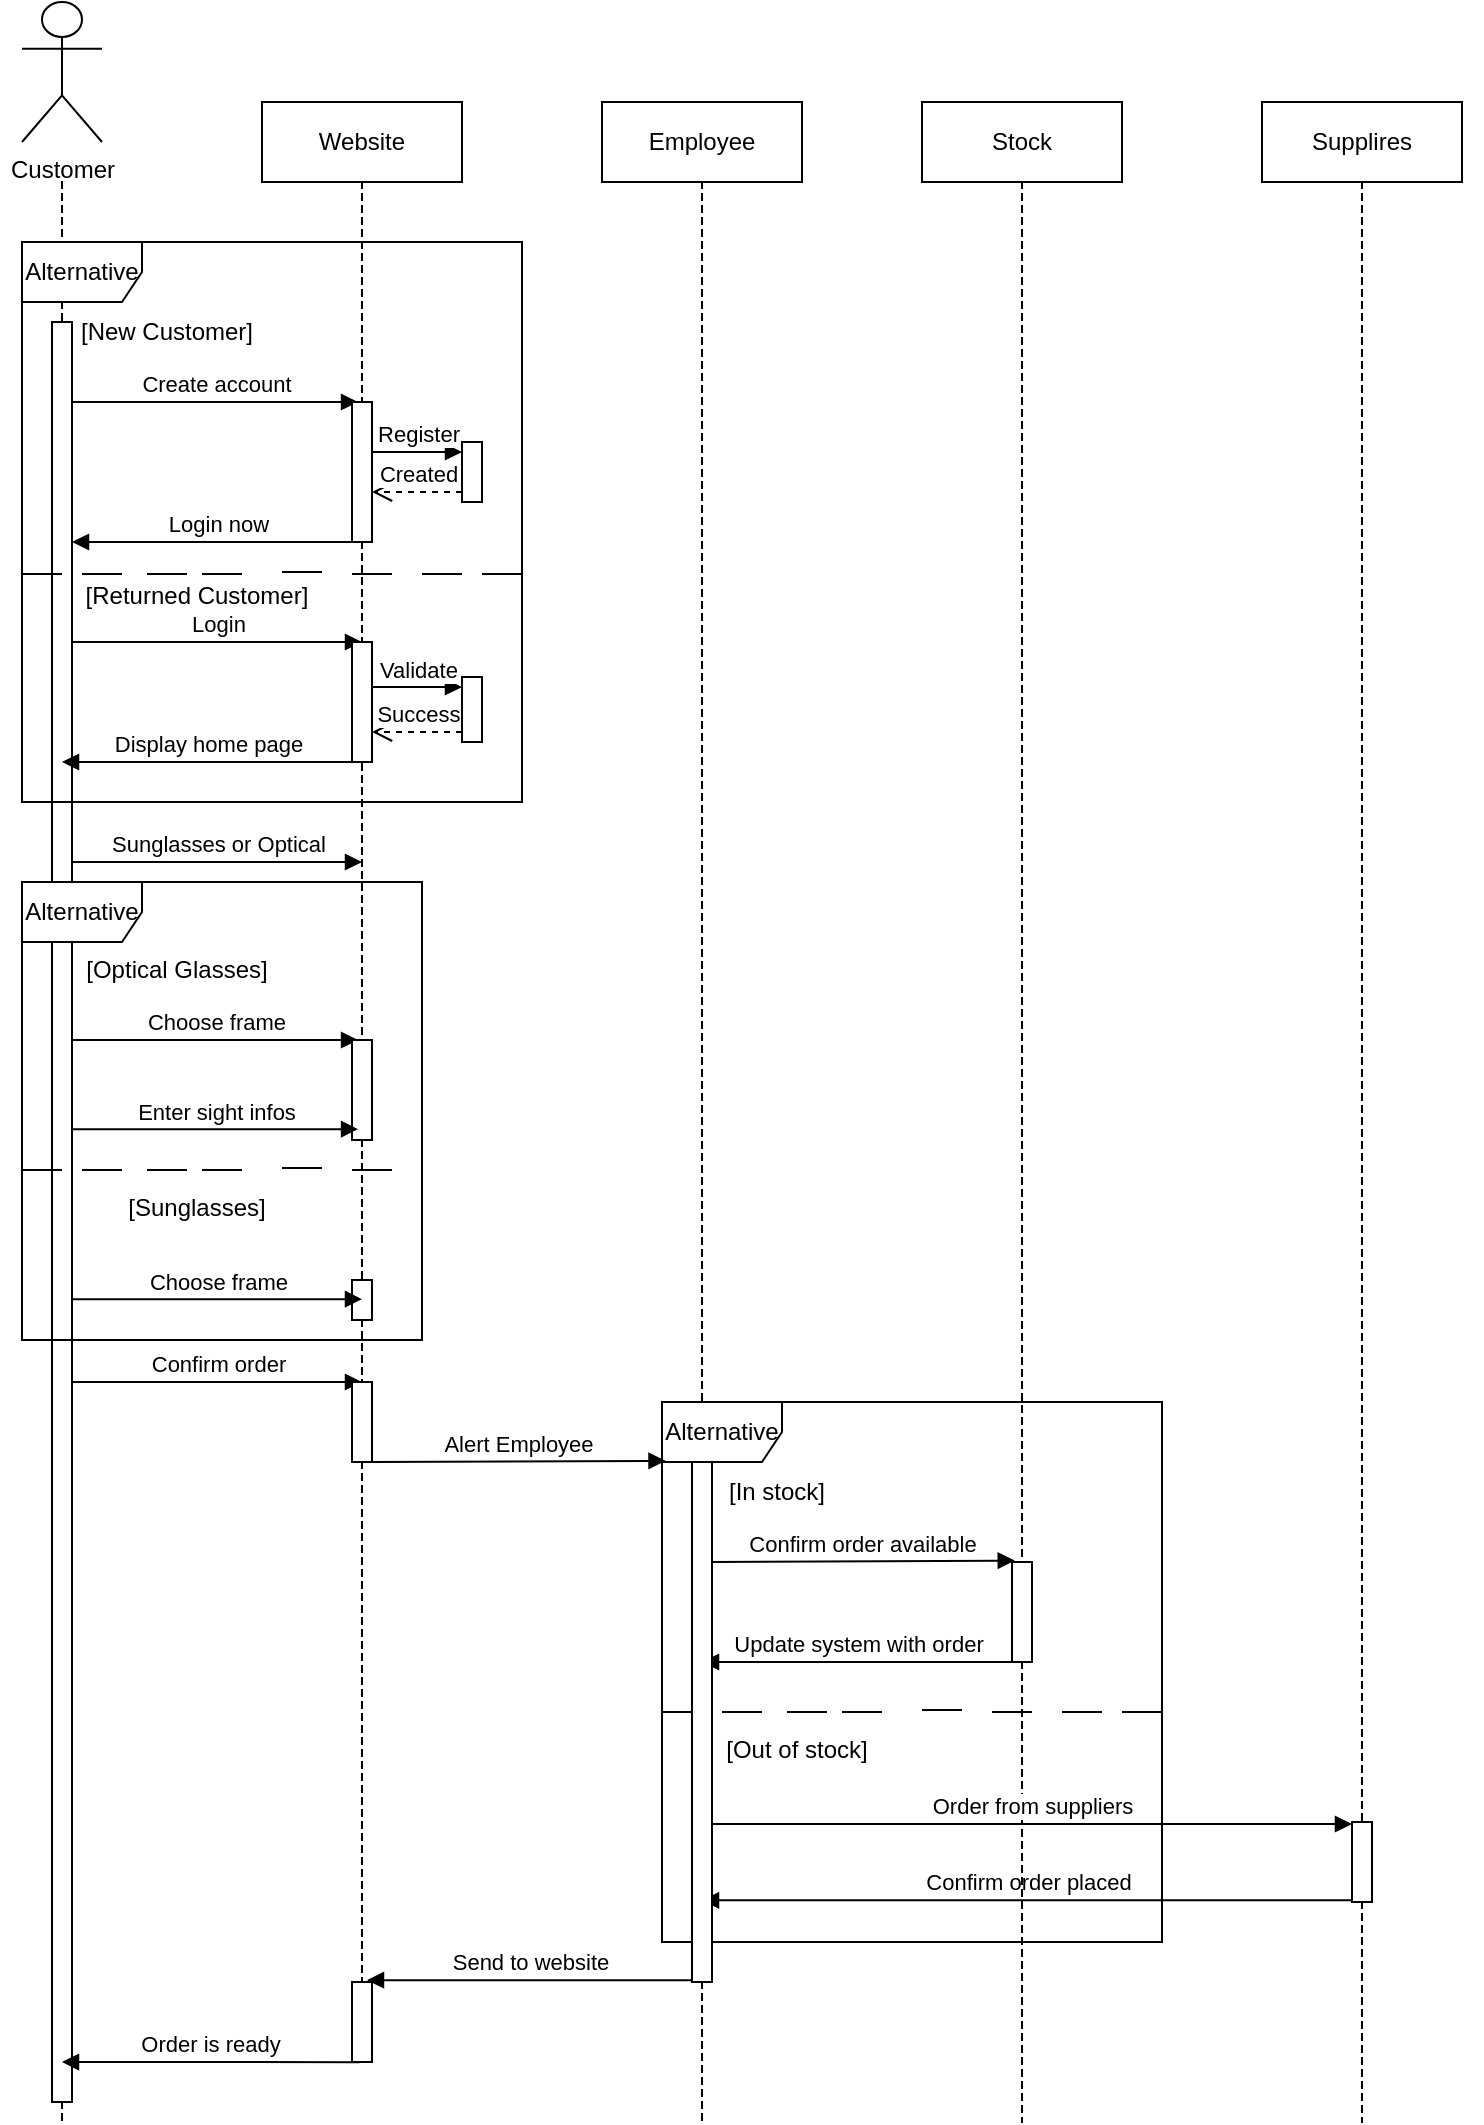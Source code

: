 <mxfile version="24.0.2" type="github">
  <diagram name="Page-1" id="s389JHU22pq62tvGNz7s">
    <mxGraphModel dx="1424" dy="772" grid="1" gridSize="10" guides="1" tooltips="1" connect="1" arrows="1" fold="1" page="1" pageScale="1" pageWidth="850" pageHeight="1100" math="0" shadow="0">
      <root>
        <mxCell id="0" />
        <mxCell id="1" parent="0" />
        <mxCell id="NwadczwcxvRFiEC0I1xU-1" value="Customer" style="shape=umlActor;verticalLabelPosition=bottom;verticalAlign=top;html=1;outlineConnect=0;" vertex="1" parent="1">
          <mxGeometry x="60" y="30" width="40" height="70" as="geometry" />
        </mxCell>
        <mxCell id="NwadczwcxvRFiEC0I1xU-6" value="Website" style="rounded=0;whiteSpace=wrap;html=1;" vertex="1" parent="1">
          <mxGeometry x="180" y="80" width="100" height="40" as="geometry" />
        </mxCell>
        <mxCell id="NwadczwcxvRFiEC0I1xU-7" value="Employee" style="rounded=0;whiteSpace=wrap;html=1;" vertex="1" parent="1">
          <mxGeometry x="350" y="80" width="100" height="40" as="geometry" />
        </mxCell>
        <mxCell id="NwadczwcxvRFiEC0I1xU-9" value="Stock" style="rounded=0;whiteSpace=wrap;html=1;" vertex="1" parent="1">
          <mxGeometry x="510" y="80" width="100" height="40" as="geometry" />
        </mxCell>
        <mxCell id="NwadczwcxvRFiEC0I1xU-12" value="&lt;div&gt;Supplires&lt;/div&gt;" style="rounded=0;whiteSpace=wrap;html=1;" vertex="1" parent="1">
          <mxGeometry x="680" y="80" width="100" height="40" as="geometry" />
        </mxCell>
        <mxCell id="NwadczwcxvRFiEC0I1xU-15" value="" style="shape=partialRectangle;fillColor=none;align=left;verticalAlign=middle;strokeColor=none;spacingLeft=34;rotatable=0;points=[[0,0.5],[1,0.5]];portConstraint=eastwest;dropTarget=0;" vertex="1" parent="1">
          <mxGeometry x="50" y="120" width="90" height="70" as="geometry" />
        </mxCell>
        <mxCell id="NwadczwcxvRFiEC0I1xU-16" value="" style="shape=partialRectangle;top=0;left=0;bottom=0;fillColor=none;stokeWidth=1;dashed=1;align=left;verticalAlign=middle;spacingLeft=4;spacingRight=4;overflow=hidden;rotatable=0;points=[];portConstraint=eastwest;part=1;" vertex="1" connectable="0" parent="NwadczwcxvRFiEC0I1xU-15">
          <mxGeometry width="30" height="70" as="geometry" />
        </mxCell>
        <mxCell id="NwadczwcxvRFiEC0I1xU-17" value="" style="html=1;points=[[0,0,0,0,5],[0,1,0,0,-5],[1,0,0,0,5],[1,1,0,0,-5]];perimeter=orthogonalPerimeter;outlineConnect=0;targetShapes=umlLifeline;portConstraint=eastwest;newEdgeStyle={&quot;curved&quot;:0,&quot;rounded&quot;:0};" vertex="1" parent="1">
          <mxGeometry x="75" y="190" width="10" height="890" as="geometry" />
        </mxCell>
        <mxCell id="NwadczwcxvRFiEC0I1xU-19" value="" style="shape=partialRectangle;fillColor=none;align=left;verticalAlign=middle;strokeColor=none;spacingLeft=34;rotatable=0;points=[[0,0.5],[1,0.5]];portConstraint=eastwest;dropTarget=0;" vertex="1" parent="1">
          <mxGeometry x="50" y="1080" width="90" height="10" as="geometry" />
        </mxCell>
        <mxCell id="NwadczwcxvRFiEC0I1xU-20" value="" style="shape=partialRectangle;top=0;left=0;bottom=0;fillColor=none;stokeWidth=1;dashed=1;align=left;verticalAlign=middle;spacingLeft=4;spacingRight=4;overflow=hidden;rotatable=0;points=[];portConstraint=eastwest;part=1;" vertex="1" connectable="0" parent="NwadczwcxvRFiEC0I1xU-19">
          <mxGeometry width="30" height="10" as="geometry" />
        </mxCell>
        <mxCell id="NwadczwcxvRFiEC0I1xU-21" value="" style="shape=partialRectangle;fillColor=none;align=left;verticalAlign=middle;strokeColor=none;spacingLeft=34;rotatable=0;points=[[0,0.5],[1,0.5]];portConstraint=eastwest;dropTarget=0;" vertex="1" parent="1">
          <mxGeometry x="200" y="120" width="90" height="110" as="geometry" />
        </mxCell>
        <mxCell id="NwadczwcxvRFiEC0I1xU-22" value="" style="shape=partialRectangle;top=0;left=0;bottom=0;fillColor=none;stokeWidth=1;dashed=1;align=left;verticalAlign=middle;spacingLeft=4;spacingRight=4;overflow=hidden;rotatable=0;points=[];portConstraint=eastwest;part=1;" vertex="1" connectable="0" parent="NwadczwcxvRFiEC0I1xU-21">
          <mxGeometry width="30" height="110" as="geometry" />
        </mxCell>
        <mxCell id="NwadczwcxvRFiEC0I1xU-26" value="Alternative" style="shape=umlFrame;whiteSpace=wrap;html=1;pointerEvents=0;" vertex="1" parent="1">
          <mxGeometry x="60" y="150" width="250" height="280" as="geometry" />
        </mxCell>
        <mxCell id="NwadczwcxvRFiEC0I1xU-28" value="Create account" style="html=1;verticalAlign=bottom;endArrow=block;curved=0;rounded=0;entryX=0.367;entryY=1;entryDx=0;entryDy=0;entryPerimeter=0;" edge="1" parent="1">
          <mxGeometry width="80" relative="1" as="geometry">
            <mxPoint x="85" y="230" as="sourcePoint" />
            <mxPoint x="228.03" y="230" as="targetPoint" />
          </mxGeometry>
        </mxCell>
        <mxCell id="NwadczwcxvRFiEC0I1xU-29" value="" style="html=1;points=[[0,0,0,0,5],[0,1,0,0,-5],[1,0,0,0,5],[1,1,0,0,-5]];perimeter=orthogonalPerimeter;outlineConnect=0;targetShapes=umlLifeline;portConstraint=eastwest;newEdgeStyle={&quot;curved&quot;:0,&quot;rounded&quot;:0};" vertex="1" parent="1">
          <mxGeometry x="225" y="230" width="10" height="70" as="geometry" />
        </mxCell>
        <mxCell id="NwadczwcxvRFiEC0I1xU-30" value="Login now" style="html=1;verticalAlign=bottom;endArrow=block;curved=0;rounded=0;" edge="1" parent="1">
          <mxGeometry width="80" relative="1" as="geometry">
            <mxPoint x="230" y="300" as="sourcePoint" />
            <mxPoint x="85" y="300" as="targetPoint" />
          </mxGeometry>
        </mxCell>
        <mxCell id="NwadczwcxvRFiEC0I1xU-31" value="" style="html=1;points=[[0,0,0,0,5],[0,1,0,0,-5],[1,0,0,0,5],[1,1,0,0,-5]];perimeter=orthogonalPerimeter;outlineConnect=0;targetShapes=umlLifeline;portConstraint=eastwest;newEdgeStyle={&quot;curved&quot;:0,&quot;rounded&quot;:0};" vertex="1" parent="1">
          <mxGeometry x="280" y="250" width="10" height="30" as="geometry" />
        </mxCell>
        <mxCell id="NwadczwcxvRFiEC0I1xU-32" value="Register" style="html=1;verticalAlign=bottom;endArrow=block;curved=0;rounded=0;entryX=0;entryY=0;entryDx=0;entryDy=5;" edge="1" target="NwadczwcxvRFiEC0I1xU-31" parent="1" source="NwadczwcxvRFiEC0I1xU-29">
          <mxGeometry relative="1" as="geometry">
            <mxPoint x="230" y="240" as="sourcePoint" />
          </mxGeometry>
        </mxCell>
        <mxCell id="NwadczwcxvRFiEC0I1xU-33" value="Created" style="html=1;verticalAlign=bottom;endArrow=open;dashed=1;endSize=8;curved=0;rounded=0;exitX=0;exitY=1;exitDx=0;exitDy=-5;" edge="1" source="NwadczwcxvRFiEC0I1xU-31" parent="1" target="NwadczwcxvRFiEC0I1xU-29">
          <mxGeometry relative="1" as="geometry">
            <mxPoint x="230" y="310" as="targetPoint" />
          </mxGeometry>
        </mxCell>
        <mxCell id="NwadczwcxvRFiEC0I1xU-40" value="[New Customer]" style="text;html=1;align=center;verticalAlign=middle;whiteSpace=wrap;rounded=0;" vertex="1" parent="1">
          <mxGeometry x="85" y="180" width="95" height="30" as="geometry" />
        </mxCell>
        <mxCell id="NwadczwcxvRFiEC0I1xU-41" value="[Returned Customer]" style="text;html=1;align=center;verticalAlign=middle;whiteSpace=wrap;rounded=0;" vertex="1" parent="1">
          <mxGeometry x="85" y="312" width="125" height="30" as="geometry" />
        </mxCell>
        <mxCell id="NwadczwcxvRFiEC0I1xU-43" value="Login" style="html=1;verticalAlign=bottom;endArrow=block;curved=0;rounded=0;" edge="1" parent="1">
          <mxGeometry width="80" relative="1" as="geometry">
            <mxPoint x="85" y="350" as="sourcePoint" />
            <mxPoint x="230" y="350" as="targetPoint" />
          </mxGeometry>
        </mxCell>
        <mxCell id="NwadczwcxvRFiEC0I1xU-44" value="" style="html=1;points=[[0,0,0,0,5],[0,1,0,0,-5],[1,0,0,0,5],[1,1,0,0,-5]];perimeter=orthogonalPerimeter;outlineConnect=0;targetShapes=umlLifeline;portConstraint=eastwest;newEdgeStyle={&quot;curved&quot;:0,&quot;rounded&quot;:0};" vertex="1" parent="1">
          <mxGeometry x="225" y="350" width="10" height="60" as="geometry" />
        </mxCell>
        <mxCell id="NwadczwcxvRFiEC0I1xU-46" value="Display home page" style="html=1;verticalAlign=bottom;endArrow=block;curved=0;rounded=0;" edge="1" parent="1">
          <mxGeometry width="80" relative="1" as="geometry">
            <mxPoint x="225" y="410" as="sourcePoint" />
            <mxPoint x="80" y="410" as="targetPoint" />
          </mxGeometry>
        </mxCell>
        <mxCell id="NwadczwcxvRFiEC0I1xU-48" value="" style="html=1;points=[[0,0,0,0,5],[0,1,0,0,-5],[1,0,0,0,5],[1,1,0,0,-5]];perimeter=orthogonalPerimeter;outlineConnect=0;targetShapes=umlLifeline;portConstraint=eastwest;newEdgeStyle={&quot;curved&quot;:0,&quot;rounded&quot;:0};" vertex="1" parent="1">
          <mxGeometry x="280" y="367.5" width="10" height="32.5" as="geometry" />
        </mxCell>
        <mxCell id="NwadczwcxvRFiEC0I1xU-49" value="Validate" style="html=1;verticalAlign=bottom;endArrow=block;curved=0;rounded=0;entryX=0;entryY=0;entryDx=0;entryDy=5;" edge="1" target="NwadczwcxvRFiEC0I1xU-48" parent="1" source="NwadczwcxvRFiEC0I1xU-44">
          <mxGeometry relative="1" as="geometry">
            <mxPoint x="240" y="420" as="sourcePoint" />
          </mxGeometry>
        </mxCell>
        <mxCell id="NwadczwcxvRFiEC0I1xU-50" value="Success" style="html=1;verticalAlign=bottom;endArrow=open;dashed=1;endSize=8;curved=0;rounded=0;exitX=0;exitY=1;exitDx=0;exitDy=-5;" edge="1" source="NwadczwcxvRFiEC0I1xU-48" parent="1" target="NwadczwcxvRFiEC0I1xU-44">
          <mxGeometry relative="1" as="geometry">
            <mxPoint x="230" y="490" as="targetPoint" />
          </mxGeometry>
        </mxCell>
        <mxCell id="NwadczwcxvRFiEC0I1xU-51" value="" style="shape=partialRectangle;fillColor=none;align=left;verticalAlign=middle;strokeColor=none;spacingLeft=34;rotatable=0;points=[[0,0.5],[1,0.5]];portConstraint=eastwest;dropTarget=0;" vertex="1" parent="1">
          <mxGeometry x="200" y="300" width="90" height="50" as="geometry" />
        </mxCell>
        <mxCell id="NwadczwcxvRFiEC0I1xU-52" value="" style="shape=partialRectangle;top=0;left=0;bottom=0;fillColor=none;stokeWidth=1;dashed=1;align=left;verticalAlign=middle;spacingLeft=4;spacingRight=4;overflow=hidden;rotatable=0;points=[];portConstraint=eastwest;part=1;" vertex="1" connectable="0" parent="NwadczwcxvRFiEC0I1xU-51">
          <mxGeometry width="30" height="50" as="geometry" />
        </mxCell>
        <mxCell id="NwadczwcxvRFiEC0I1xU-53" value="" style="shape=partialRectangle;fillColor=none;align=left;verticalAlign=middle;strokeColor=none;spacingLeft=34;rotatable=0;points=[[0,0.5],[1,0.5]];portConstraint=eastwest;dropTarget=0;" vertex="1" parent="1">
          <mxGeometry x="200" y="411" width="90" height="150" as="geometry" />
        </mxCell>
        <mxCell id="NwadczwcxvRFiEC0I1xU-54" value="" style="shape=partialRectangle;top=0;left=0;bottom=0;fillColor=none;stokeWidth=1;dashed=1;align=left;verticalAlign=middle;spacingLeft=4;spacingRight=4;overflow=hidden;rotatable=0;points=[];portConstraint=eastwest;part=1;" vertex="1" connectable="0" parent="NwadczwcxvRFiEC0I1xU-53">
          <mxGeometry width="30" height="150" as="geometry" />
        </mxCell>
        <mxCell id="NwadczwcxvRFiEC0I1xU-55" value="" style="line;strokeWidth=1;fillColor=none;align=left;verticalAlign=middle;spacingTop=-1;spacingLeft=3;spacingRight=3;rotatable=0;labelPosition=right;points=[];portConstraint=eastwest;strokeColor=inherit;" vertex="1" parent="1">
          <mxGeometry x="60" y="312" width="20" height="8" as="geometry" />
        </mxCell>
        <mxCell id="NwadczwcxvRFiEC0I1xU-58" value="" style="line;strokeWidth=1;fillColor=none;align=left;verticalAlign=middle;spacingTop=-1;spacingLeft=3;spacingRight=3;rotatable=0;labelPosition=right;points=[];portConstraint=eastwest;strokeColor=inherit;" vertex="1" parent="1">
          <mxGeometry x="90" y="312" width="20" height="8" as="geometry" />
        </mxCell>
        <mxCell id="NwadczwcxvRFiEC0I1xU-60" value="" style="line;strokeWidth=1;fillColor=none;align=left;verticalAlign=middle;spacingTop=-1;spacingLeft=3;spacingRight=3;rotatable=0;labelPosition=right;points=[];portConstraint=eastwest;strokeColor=inherit;" vertex="1" parent="1">
          <mxGeometry x="122.5" y="312" width="20" height="8" as="geometry" />
        </mxCell>
        <mxCell id="NwadczwcxvRFiEC0I1xU-61" value="" style="line;strokeWidth=1;fillColor=none;align=left;verticalAlign=middle;spacingTop=-1;spacingLeft=3;spacingRight=3;rotatable=0;labelPosition=right;points=[];portConstraint=eastwest;strokeColor=inherit;" vertex="1" parent="1">
          <mxGeometry x="150" y="312" width="20" height="8" as="geometry" />
        </mxCell>
        <mxCell id="NwadczwcxvRFiEC0I1xU-62" value="" style="line;strokeWidth=1;fillColor=none;align=left;verticalAlign=middle;spacingTop=-1;spacingLeft=3;spacingRight=3;rotatable=0;labelPosition=right;points=[];portConstraint=eastwest;strokeColor=inherit;" vertex="1" parent="1">
          <mxGeometry x="225" y="312" width="20" height="8" as="geometry" />
        </mxCell>
        <mxCell id="NwadczwcxvRFiEC0I1xU-63" value="" style="line;strokeWidth=1;fillColor=none;align=left;verticalAlign=middle;spacingTop=-1;spacingLeft=3;spacingRight=3;rotatable=0;labelPosition=right;points=[];portConstraint=eastwest;strokeColor=inherit;" vertex="1" parent="1">
          <mxGeometry x="190" y="311" width="20" height="8" as="geometry" />
        </mxCell>
        <mxCell id="NwadczwcxvRFiEC0I1xU-64" value="" style="line;strokeWidth=1;fillColor=none;align=left;verticalAlign=middle;spacingTop=-1;spacingLeft=3;spacingRight=3;rotatable=0;labelPosition=right;points=[];portConstraint=eastwest;strokeColor=inherit;" vertex="1" parent="1">
          <mxGeometry x="260" y="312" width="20" height="8" as="geometry" />
        </mxCell>
        <mxCell id="NwadczwcxvRFiEC0I1xU-65" value="" style="line;strokeWidth=1;fillColor=none;align=left;verticalAlign=middle;spacingTop=-1;spacingLeft=3;spacingRight=3;rotatable=0;labelPosition=right;points=[];portConstraint=eastwest;strokeColor=inherit;" vertex="1" parent="1">
          <mxGeometry x="290" y="312" width="20" height="8" as="geometry" />
        </mxCell>
        <mxCell id="NwadczwcxvRFiEC0I1xU-66" value="Alternative" style="shape=umlFrame;whiteSpace=wrap;html=1;pointerEvents=0;" vertex="1" parent="1">
          <mxGeometry x="60" y="470" width="200" height="229" as="geometry" />
        </mxCell>
        <mxCell id="NwadczwcxvRFiEC0I1xU-67" value="Choose frame" style="html=1;verticalAlign=bottom;endArrow=block;curved=0;rounded=0;entryX=0.367;entryY=1;entryDx=0;entryDy=0;entryPerimeter=0;" edge="1" parent="1">
          <mxGeometry width="80" relative="1" as="geometry">
            <mxPoint x="85" y="549" as="sourcePoint" />
            <mxPoint x="228.03" y="549" as="targetPoint" />
          </mxGeometry>
        </mxCell>
        <mxCell id="NwadczwcxvRFiEC0I1xU-68" value="" style="html=1;points=[[0,0,0,0,5],[0,1,0,0,-5],[1,0,0,0,5],[1,1,0,0,-5]];perimeter=orthogonalPerimeter;outlineConnect=0;targetShapes=umlLifeline;portConstraint=eastwest;newEdgeStyle={&quot;curved&quot;:0,&quot;rounded&quot;:0};" vertex="1" parent="1">
          <mxGeometry x="225" y="549" width="10" height="50" as="geometry" />
        </mxCell>
        <mxCell id="NwadczwcxvRFiEC0I1xU-73" value="[Optical Glasses]" style="text;html=1;align=center;verticalAlign=middle;whiteSpace=wrap;rounded=0;" vertex="1" parent="1">
          <mxGeometry x="85" y="499" width="105" height="30" as="geometry" />
        </mxCell>
        <mxCell id="NwadczwcxvRFiEC0I1xU-74" value="[Sunglasses]" style="text;html=1;align=center;verticalAlign=middle;whiteSpace=wrap;rounded=0;" vertex="1" parent="1">
          <mxGeometry x="85" y="618" width="125" height="30" as="geometry" />
        </mxCell>
        <mxCell id="NwadczwcxvRFiEC0I1xU-75" value="Confirm order" style="html=1;verticalAlign=bottom;endArrow=block;curved=0;rounded=0;" edge="1" parent="1">
          <mxGeometry width="80" relative="1" as="geometry">
            <mxPoint x="85" y="720" as="sourcePoint" />
            <mxPoint x="230" y="720" as="targetPoint" />
          </mxGeometry>
        </mxCell>
        <mxCell id="NwadczwcxvRFiEC0I1xU-76" value="" style="html=1;points=[[0,0,0,0,5],[0,1,0,0,-5],[1,0,0,0,5],[1,1,0,0,-5]];perimeter=orthogonalPerimeter;outlineConnect=0;targetShapes=umlLifeline;portConstraint=eastwest;newEdgeStyle={&quot;curved&quot;:0,&quot;rounded&quot;:0};" vertex="1" parent="1">
          <mxGeometry x="225" y="669" width="10" height="20" as="geometry" />
        </mxCell>
        <mxCell id="NwadczwcxvRFiEC0I1xU-81" value="" style="shape=partialRectangle;fillColor=none;align=left;verticalAlign=middle;strokeColor=none;spacingLeft=34;rotatable=0;points=[[0,0.5],[1,0.5]];portConstraint=eastwest;dropTarget=0;" vertex="1" parent="1">
          <mxGeometry x="200" y="599" width="90" height="70" as="geometry" />
        </mxCell>
        <mxCell id="NwadczwcxvRFiEC0I1xU-82" value="" style="shape=partialRectangle;top=0;left=0;bottom=0;fillColor=none;stokeWidth=1;dashed=1;align=left;verticalAlign=middle;spacingLeft=4;spacingRight=4;overflow=hidden;rotatable=0;points=[];portConstraint=eastwest;part=1;" vertex="1" connectable="0" parent="NwadczwcxvRFiEC0I1xU-81">
          <mxGeometry width="30" height="70" as="geometry" />
        </mxCell>
        <mxCell id="NwadczwcxvRFiEC0I1xU-83" value="" style="line;strokeWidth=1;fillColor=none;align=left;verticalAlign=middle;spacingTop=-1;spacingLeft=3;spacingRight=3;rotatable=0;labelPosition=right;points=[];portConstraint=eastwest;strokeColor=inherit;" vertex="1" parent="1">
          <mxGeometry x="60" y="610" width="20" height="8" as="geometry" />
        </mxCell>
        <mxCell id="NwadczwcxvRFiEC0I1xU-84" value="" style="line;strokeWidth=1;fillColor=none;align=left;verticalAlign=middle;spacingTop=-1;spacingLeft=3;spacingRight=3;rotatable=0;labelPosition=right;points=[];portConstraint=eastwest;strokeColor=inherit;" vertex="1" parent="1">
          <mxGeometry x="90" y="610" width="20" height="8" as="geometry" />
        </mxCell>
        <mxCell id="NwadczwcxvRFiEC0I1xU-85" value="" style="line;strokeWidth=1;fillColor=none;align=left;verticalAlign=middle;spacingTop=-1;spacingLeft=3;spacingRight=3;rotatable=0;labelPosition=right;points=[];portConstraint=eastwest;strokeColor=inherit;" vertex="1" parent="1">
          <mxGeometry x="122.5" y="610" width="20" height="8" as="geometry" />
        </mxCell>
        <mxCell id="NwadczwcxvRFiEC0I1xU-86" value="" style="line;strokeWidth=1;fillColor=none;align=left;verticalAlign=middle;spacingTop=-1;spacingLeft=3;spacingRight=3;rotatable=0;labelPosition=right;points=[];portConstraint=eastwest;strokeColor=inherit;" vertex="1" parent="1">
          <mxGeometry x="150" y="610" width="20" height="8" as="geometry" />
        </mxCell>
        <mxCell id="NwadczwcxvRFiEC0I1xU-87" value="" style="line;strokeWidth=1;fillColor=none;align=left;verticalAlign=middle;spacingTop=-1;spacingLeft=3;spacingRight=3;rotatable=0;labelPosition=right;points=[];portConstraint=eastwest;strokeColor=inherit;" vertex="1" parent="1">
          <mxGeometry x="225" y="610" width="20" height="8" as="geometry" />
        </mxCell>
        <mxCell id="NwadczwcxvRFiEC0I1xU-88" value="" style="line;strokeWidth=1;fillColor=none;align=left;verticalAlign=middle;spacingTop=-1;spacingLeft=3;spacingRight=3;rotatable=0;labelPosition=right;points=[];portConstraint=eastwest;strokeColor=inherit;" vertex="1" parent="1">
          <mxGeometry x="190" y="609" width="20" height="8" as="geometry" />
        </mxCell>
        <mxCell id="NwadczwcxvRFiEC0I1xU-91" value="Alternative" style="shape=umlFrame;whiteSpace=wrap;html=1;pointerEvents=0;" vertex="1" parent="1">
          <mxGeometry x="380" y="730" width="250" height="270" as="geometry" />
        </mxCell>
        <mxCell id="NwadczwcxvRFiEC0I1xU-92" value="Confirm order available" style="html=1;verticalAlign=bottom;endArrow=block;curved=0;rounded=0;entryX=0.293;entryY=0.999;entryDx=0;entryDy=0;entryPerimeter=0;" edge="1" parent="1" target="NwadczwcxvRFiEC0I1xU-138">
          <mxGeometry width="80" relative="1" as="geometry">
            <mxPoint x="405" y="810" as="sourcePoint" />
            <mxPoint x="548.03" y="810" as="targetPoint" />
          </mxGeometry>
        </mxCell>
        <mxCell id="NwadczwcxvRFiEC0I1xU-94" value="Update system with order" style="html=1;verticalAlign=bottom;endArrow=block;curved=0;rounded=0;" edge="1" parent="1" source="NwadczwcxvRFiEC0I1xU-93">
          <mxGeometry width="80" relative="1" as="geometry">
            <mxPoint x="545" y="860" as="sourcePoint" />
            <mxPoint x="400" y="860" as="targetPoint" />
          </mxGeometry>
        </mxCell>
        <mxCell id="NwadczwcxvRFiEC0I1xU-98" value="[In stock]" style="text;html=1;align=center;verticalAlign=middle;whiteSpace=wrap;rounded=0;" vertex="1" parent="1">
          <mxGeometry x="390" y="760" width="95" height="30" as="geometry" />
        </mxCell>
        <mxCell id="NwadczwcxvRFiEC0I1xU-99" value="[Out of stock]" style="text;html=1;align=center;verticalAlign=middle;whiteSpace=wrap;rounded=0;" vertex="1" parent="1">
          <mxGeometry x="385" y="889" width="125" height="30" as="geometry" />
        </mxCell>
        <mxCell id="NwadczwcxvRFiEC0I1xU-102" value="Confirm order placed" style="html=1;verticalAlign=bottom;endArrow=block;curved=0;rounded=0;" edge="1" parent="1" source="NwadczwcxvRFiEC0I1xU-142">
          <mxGeometry width="80" relative="1" as="geometry">
            <mxPoint x="545" y="979.17" as="sourcePoint" />
            <mxPoint x="400" y="979.17" as="targetPoint" />
          </mxGeometry>
        </mxCell>
        <mxCell id="NwadczwcxvRFiEC0I1xU-106" value="" style="shape=partialRectangle;fillColor=none;align=left;verticalAlign=middle;strokeColor=none;spacingLeft=34;rotatable=0;points=[[0,0.5],[1,0.5]];portConstraint=eastwest;dropTarget=0;" vertex="1" parent="1">
          <mxGeometry x="530" y="860" width="90" height="230" as="geometry" />
        </mxCell>
        <mxCell id="NwadczwcxvRFiEC0I1xU-107" value="" style="shape=partialRectangle;top=0;left=0;bottom=0;fillColor=none;stokeWidth=1;dashed=1;align=left;verticalAlign=middle;spacingLeft=4;spacingRight=4;overflow=hidden;rotatable=0;points=[];portConstraint=eastwest;part=1;" vertex="1" connectable="0" parent="NwadczwcxvRFiEC0I1xU-106">
          <mxGeometry width="30" height="230" as="geometry" />
        </mxCell>
        <mxCell id="NwadczwcxvRFiEC0I1xU-108" value="" style="line;strokeWidth=1;fillColor=none;align=left;verticalAlign=middle;spacingTop=-1;spacingLeft=3;spacingRight=3;rotatable=0;labelPosition=right;points=[];portConstraint=eastwest;strokeColor=inherit;" vertex="1" parent="1">
          <mxGeometry x="380" y="881" width="20" height="8" as="geometry" />
        </mxCell>
        <mxCell id="NwadczwcxvRFiEC0I1xU-109" value="" style="line;strokeWidth=1;fillColor=none;align=left;verticalAlign=middle;spacingTop=-1;spacingLeft=3;spacingRight=3;rotatable=0;labelPosition=right;points=[];portConstraint=eastwest;strokeColor=inherit;" vertex="1" parent="1">
          <mxGeometry x="410" y="881" width="20" height="8" as="geometry" />
        </mxCell>
        <mxCell id="NwadczwcxvRFiEC0I1xU-110" value="" style="line;strokeWidth=1;fillColor=none;align=left;verticalAlign=middle;spacingTop=-1;spacingLeft=3;spacingRight=3;rotatable=0;labelPosition=right;points=[];portConstraint=eastwest;strokeColor=inherit;" vertex="1" parent="1">
          <mxGeometry x="442.5" y="881" width="20" height="8" as="geometry" />
        </mxCell>
        <mxCell id="NwadczwcxvRFiEC0I1xU-111" value="" style="line;strokeWidth=1;fillColor=none;align=left;verticalAlign=middle;spacingTop=-1;spacingLeft=3;spacingRight=3;rotatable=0;labelPosition=right;points=[];portConstraint=eastwest;strokeColor=inherit;" vertex="1" parent="1">
          <mxGeometry x="470" y="881" width="20" height="8" as="geometry" />
        </mxCell>
        <mxCell id="NwadczwcxvRFiEC0I1xU-112" value="" style="line;strokeWidth=1;fillColor=none;align=left;verticalAlign=middle;spacingTop=-1;spacingLeft=3;spacingRight=3;rotatable=0;labelPosition=right;points=[];portConstraint=eastwest;strokeColor=inherit;" vertex="1" parent="1">
          <mxGeometry x="545" y="881" width="20" height="8" as="geometry" />
        </mxCell>
        <mxCell id="NwadczwcxvRFiEC0I1xU-113" value="" style="line;strokeWidth=1;fillColor=none;align=left;verticalAlign=middle;spacingTop=-1;spacingLeft=3;spacingRight=3;rotatable=0;labelPosition=right;points=[];portConstraint=eastwest;strokeColor=inherit;" vertex="1" parent="1">
          <mxGeometry x="510" y="880" width="20" height="8" as="geometry" />
        </mxCell>
        <mxCell id="NwadczwcxvRFiEC0I1xU-114" value="" style="line;strokeWidth=1;fillColor=none;align=left;verticalAlign=middle;spacingTop=-1;spacingLeft=3;spacingRight=3;rotatable=0;labelPosition=right;points=[];portConstraint=eastwest;strokeColor=inherit;" vertex="1" parent="1">
          <mxGeometry x="580" y="881" width="20" height="8" as="geometry" />
        </mxCell>
        <mxCell id="NwadczwcxvRFiEC0I1xU-115" value="" style="line;strokeWidth=1;fillColor=none;align=left;verticalAlign=middle;spacingTop=-1;spacingLeft=3;spacingRight=3;rotatable=0;labelPosition=right;points=[];portConstraint=eastwest;strokeColor=inherit;" vertex="1" parent="1">
          <mxGeometry x="610" y="881" width="20" height="8" as="geometry" />
        </mxCell>
        <mxCell id="NwadczwcxvRFiEC0I1xU-116" value="Sunglasses or Optical" style="html=1;verticalAlign=bottom;endArrow=block;curved=0;rounded=0;" edge="1" parent="1">
          <mxGeometry width="80" relative="1" as="geometry">
            <mxPoint x="85" y="460" as="sourcePoint" />
            <mxPoint x="230" y="460" as="targetPoint" />
          </mxGeometry>
        </mxCell>
        <mxCell id="NwadczwcxvRFiEC0I1xU-117" value="Enter sight infos" style="html=1;verticalAlign=bottom;endArrow=block;curved=0;rounded=0;entryX=0.367;entryY=1;entryDx=0;entryDy=0;entryPerimeter=0;" edge="1" parent="1">
          <mxGeometry width="80" relative="1" as="geometry">
            <mxPoint x="85" y="593.58" as="sourcePoint" />
            <mxPoint x="228.03" y="593.58" as="targetPoint" />
          </mxGeometry>
        </mxCell>
        <mxCell id="NwadczwcxvRFiEC0I1xU-118" value="" style="shape=partialRectangle;fillColor=none;align=left;verticalAlign=middle;strokeColor=none;spacingLeft=34;rotatable=0;points=[[0,0.5],[1,0.5]];portConstraint=eastwest;dropTarget=0;" vertex="1" parent="1">
          <mxGeometry x="200" y="689" width="90" height="31" as="geometry" />
        </mxCell>
        <mxCell id="NwadczwcxvRFiEC0I1xU-119" value="" style="shape=partialRectangle;top=0;left=0;bottom=0;fillColor=none;stokeWidth=1;dashed=1;align=left;verticalAlign=middle;spacingLeft=4;spacingRight=4;overflow=hidden;rotatable=0;points=[];portConstraint=eastwest;part=1;" vertex="1" connectable="0" parent="NwadczwcxvRFiEC0I1xU-118">
          <mxGeometry width="30" height="31" as="geometry" />
        </mxCell>
        <mxCell id="NwadczwcxvRFiEC0I1xU-126" value="" style="html=1;points=[[0,0,0,0,5],[0,1,0,0,-5],[1,0,0,0,5],[1,1,0,0,-5]];perimeter=orthogonalPerimeter;outlineConnect=0;targetShapes=umlLifeline;portConstraint=eastwest;newEdgeStyle={&quot;curved&quot;:0,&quot;rounded&quot;:0};" vertex="1" parent="1">
          <mxGeometry x="225" y="720" width="10" height="40" as="geometry" />
        </mxCell>
        <mxCell id="NwadczwcxvRFiEC0I1xU-127" value="Choose frame" style="html=1;verticalAlign=bottom;endArrow=block;curved=0;rounded=0;" edge="1" parent="1">
          <mxGeometry width="80" relative="1" as="geometry">
            <mxPoint x="85" y="678.58" as="sourcePoint" />
            <mxPoint x="230" y="678.58" as="targetPoint" />
          </mxGeometry>
        </mxCell>
        <mxCell id="NwadczwcxvRFiEC0I1xU-93" value="" style="html=1;points=[[0,0,0,0,5],[0,1,0,0,-5],[1,0,0,0,5],[1,1,0,0,-5]];perimeter=orthogonalPerimeter;outlineConnect=0;targetShapes=umlLifeline;portConstraint=eastwest;newEdgeStyle={&quot;curved&quot;:0,&quot;rounded&quot;:0};" vertex="1" parent="1">
          <mxGeometry x="555" y="810" width="10" height="50" as="geometry" />
        </mxCell>
        <mxCell id="NwadczwcxvRFiEC0I1xU-130" value="Alert Employee" style="html=1;verticalAlign=bottom;endArrow=block;curved=0;rounded=0;entryX=0.007;entryY=0.109;entryDx=0;entryDy=0;entryPerimeter=0;" edge="1" parent="1" target="NwadczwcxvRFiEC0I1xU-91">
          <mxGeometry width="80" relative="1" as="geometry">
            <mxPoint x="235" y="760" as="sourcePoint" />
            <mxPoint x="380" y="760" as="targetPoint" />
          </mxGeometry>
        </mxCell>
        <mxCell id="NwadczwcxvRFiEC0I1xU-131" value="" style="shape=partialRectangle;fillColor=none;align=left;verticalAlign=middle;strokeColor=none;spacingLeft=34;rotatable=0;points=[[0,0.5],[1,0.5]];portConstraint=eastwest;dropTarget=0;" vertex="1" parent="1">
          <mxGeometry x="370" y="120" width="90" height="610" as="geometry" />
        </mxCell>
        <mxCell id="NwadczwcxvRFiEC0I1xU-132" value="" style="shape=partialRectangle;top=0;left=0;bottom=0;fillColor=none;stokeWidth=1;dashed=1;align=left;verticalAlign=middle;spacingLeft=4;spacingRight=4;overflow=hidden;rotatable=0;points=[];portConstraint=eastwest;part=1;" vertex="1" connectable="0" parent="NwadczwcxvRFiEC0I1xU-131">
          <mxGeometry width="30" height="610" as="geometry" />
        </mxCell>
        <mxCell id="NwadczwcxvRFiEC0I1xU-138" value="" style="shape=partialRectangle;fillColor=none;align=left;verticalAlign=middle;strokeColor=none;spacingLeft=34;rotatable=0;points=[[0,0.5],[1,0.5]];portConstraint=eastwest;dropTarget=0;" vertex="1" parent="1">
          <mxGeometry x="530" y="120" width="90" height="690" as="geometry" />
        </mxCell>
        <mxCell id="NwadczwcxvRFiEC0I1xU-139" value="" style="shape=partialRectangle;top=0;left=0;bottom=0;fillColor=none;stokeWidth=1;dashed=1;align=left;verticalAlign=middle;spacingLeft=4;spacingRight=4;overflow=hidden;rotatable=0;points=[];portConstraint=eastwest;part=1;" vertex="1" connectable="0" parent="NwadczwcxvRFiEC0I1xU-138">
          <mxGeometry width="30" height="690" as="geometry" />
        </mxCell>
        <mxCell id="NwadczwcxvRFiEC0I1xU-140" value="" style="html=1;points=[[0,0,0,0,5],[0,1,0,0,-5],[1,0,0,0,5],[1,1,0,0,-5]];perimeter=orthogonalPerimeter;outlineConnect=0;targetShapes=umlLifeline;portConstraint=eastwest;newEdgeStyle={&quot;curved&quot;:0,&quot;rounded&quot;:0};" vertex="1" parent="1">
          <mxGeometry x="395" y="760" width="10" height="260" as="geometry" />
        </mxCell>
        <mxCell id="NwadczwcxvRFiEC0I1xU-142" value="" style="html=1;points=[[0,0,0,0,5],[0,1,0,0,-5],[1,0,0,0,5],[1,1,0,0,-5]];perimeter=orthogonalPerimeter;outlineConnect=0;targetShapes=umlLifeline;portConstraint=eastwest;newEdgeStyle={&quot;curved&quot;:0,&quot;rounded&quot;:0};" vertex="1" parent="1">
          <mxGeometry x="725" y="940" width="10" height="40" as="geometry" />
        </mxCell>
        <mxCell id="NwadczwcxvRFiEC0I1xU-143" value="" style="shape=partialRectangle;fillColor=none;align=left;verticalAlign=middle;strokeColor=none;spacingLeft=34;rotatable=0;points=[[0,0.5],[1,0.5]];portConstraint=eastwest;dropTarget=0;" vertex="1" parent="1">
          <mxGeometry x="700" y="120" width="90" height="820" as="geometry" />
        </mxCell>
        <mxCell id="NwadczwcxvRFiEC0I1xU-144" value="" style="shape=partialRectangle;top=0;left=0;bottom=0;fillColor=none;stokeWidth=1;dashed=1;align=left;verticalAlign=middle;spacingLeft=4;spacingRight=4;overflow=hidden;rotatable=0;points=[];portConstraint=eastwest;part=1;" vertex="1" connectable="0" parent="NwadczwcxvRFiEC0I1xU-143">
          <mxGeometry width="30" height="820.0" as="geometry" />
        </mxCell>
        <mxCell id="NwadczwcxvRFiEC0I1xU-145" value="Order from suppliers" style="html=1;verticalAlign=bottom;endArrow=block;curved=0;rounded=0;" edge="1" parent="1" target="NwadczwcxvRFiEC0I1xU-142">
          <mxGeometry width="80" relative="1" as="geometry">
            <mxPoint x="405" y="941" as="sourcePoint" />
            <mxPoint x="670" y="940" as="targetPoint" />
          </mxGeometry>
        </mxCell>
        <mxCell id="NwadczwcxvRFiEC0I1xU-146" value="" style="shape=partialRectangle;fillColor=none;align=left;verticalAlign=middle;strokeColor=none;spacingLeft=34;rotatable=0;points=[[0,0.5],[1,0.5]];portConstraint=eastwest;dropTarget=0;" vertex="1" parent="1">
          <mxGeometry x="700" y="980" width="90" height="110" as="geometry" />
        </mxCell>
        <mxCell id="NwadczwcxvRFiEC0I1xU-147" value="" style="shape=partialRectangle;top=0;left=0;bottom=0;fillColor=none;stokeWidth=1;dashed=1;align=left;verticalAlign=middle;spacingLeft=4;spacingRight=4;overflow=hidden;rotatable=0;points=[];portConstraint=eastwest;part=1;" vertex="1" connectable="0" parent="NwadczwcxvRFiEC0I1xU-146">
          <mxGeometry width="30" height="110" as="geometry" />
        </mxCell>
        <mxCell id="NwadczwcxvRFiEC0I1xU-148" value="" style="shape=partialRectangle;fillColor=none;align=left;verticalAlign=middle;strokeColor=none;spacingLeft=34;rotatable=0;points=[[0,0.5],[1,0.5]];portConstraint=eastwest;dropTarget=0;" vertex="1" parent="1">
          <mxGeometry x="370" y="1020" width="90" height="70" as="geometry" />
        </mxCell>
        <mxCell id="NwadczwcxvRFiEC0I1xU-149" value="" style="shape=partialRectangle;top=0;left=0;bottom=0;fillColor=none;stokeWidth=1;dashed=1;align=left;verticalAlign=middle;spacingLeft=4;spacingRight=4;overflow=hidden;rotatable=0;points=[];portConstraint=eastwest;part=1;" vertex="1" connectable="0" parent="NwadczwcxvRFiEC0I1xU-148">
          <mxGeometry width="30" height="70" as="geometry" />
        </mxCell>
        <mxCell id="NwadczwcxvRFiEC0I1xU-150" value="" style="shape=partialRectangle;fillColor=none;align=left;verticalAlign=middle;strokeColor=none;spacingLeft=34;rotatable=0;points=[[0,0.5],[1,0.5]];portConstraint=eastwest;dropTarget=0;" vertex="1" parent="1">
          <mxGeometry x="200" y="760" width="90" height="260" as="geometry" />
        </mxCell>
        <mxCell id="NwadczwcxvRFiEC0I1xU-151" value="" style="shape=partialRectangle;top=0;left=0;bottom=0;fillColor=none;stokeWidth=1;dashed=1;align=left;verticalAlign=middle;spacingLeft=4;spacingRight=4;overflow=hidden;rotatable=0;points=[];portConstraint=eastwest;part=1;" vertex="1" connectable="0" parent="NwadczwcxvRFiEC0I1xU-150">
          <mxGeometry width="30" height="260" as="geometry" />
        </mxCell>
        <mxCell id="NwadczwcxvRFiEC0I1xU-152" value="Send to website" style="html=1;verticalAlign=bottom;endArrow=block;curved=0;rounded=0;" edge="1" parent="1">
          <mxGeometry width="80" relative="1" as="geometry">
            <mxPoint x="395" y="1019.18" as="sourcePoint" />
            <mxPoint x="232.5" y="1019.09" as="targetPoint" />
          </mxGeometry>
        </mxCell>
        <mxCell id="NwadczwcxvRFiEC0I1xU-153" value="" style="html=1;points=[[0,0,0,0,5],[0,1,0,0,-5],[1,0,0,0,5],[1,1,0,0,-5]];perimeter=orthogonalPerimeter;outlineConnect=0;targetShapes=umlLifeline;portConstraint=eastwest;newEdgeStyle={&quot;curved&quot;:0,&quot;rounded&quot;:0};" vertex="1" parent="1">
          <mxGeometry x="225" y="1020" width="10" height="40" as="geometry" />
        </mxCell>
        <mxCell id="NwadczwcxvRFiEC0I1xU-154" value="Order is ready" style="html=1;verticalAlign=bottom;endArrow=block;curved=0;rounded=0;" edge="1" parent="1">
          <mxGeometry width="80" relative="1" as="geometry">
            <mxPoint x="228.75" y="1060.09" as="sourcePoint" />
            <mxPoint x="80" y="1060" as="targetPoint" />
          </mxGeometry>
        </mxCell>
      </root>
    </mxGraphModel>
  </diagram>
</mxfile>
